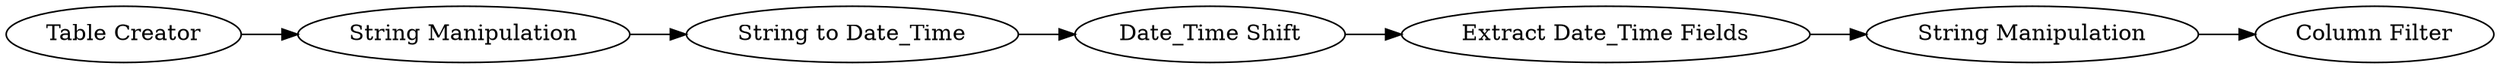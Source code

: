 digraph {
	1 [label="Table Creator"]
	2 [label="String Manipulation"]
	3 [label="String to Date_Time"]
	4 [label="Date_Time Shift"]
	5 [label="Extract Date_Time Fields"]
	6 [label="String Manipulation"]
	7 [label="Column Filter"]
	1 -> 2
	2 -> 3
	3 -> 4
	4 -> 5
	5 -> 6
	6 -> 7
	rankdir=LR
}
